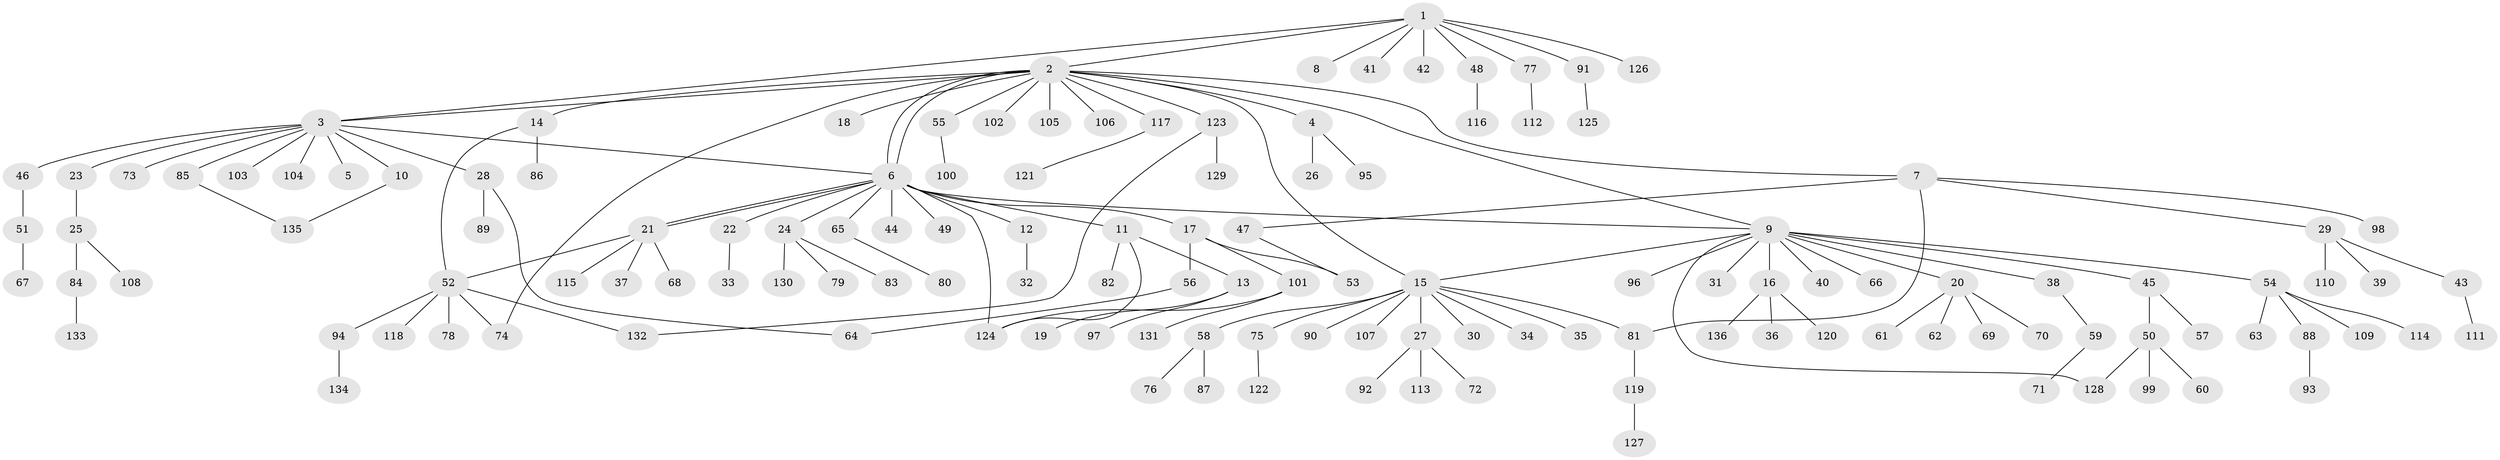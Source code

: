 // Generated by graph-tools (version 1.1) at 2025/14/03/09/25 04:14:41]
// undirected, 136 vertices, 151 edges
graph export_dot {
graph [start="1"]
  node [color=gray90,style=filled];
  1;
  2;
  3;
  4;
  5;
  6;
  7;
  8;
  9;
  10;
  11;
  12;
  13;
  14;
  15;
  16;
  17;
  18;
  19;
  20;
  21;
  22;
  23;
  24;
  25;
  26;
  27;
  28;
  29;
  30;
  31;
  32;
  33;
  34;
  35;
  36;
  37;
  38;
  39;
  40;
  41;
  42;
  43;
  44;
  45;
  46;
  47;
  48;
  49;
  50;
  51;
  52;
  53;
  54;
  55;
  56;
  57;
  58;
  59;
  60;
  61;
  62;
  63;
  64;
  65;
  66;
  67;
  68;
  69;
  70;
  71;
  72;
  73;
  74;
  75;
  76;
  77;
  78;
  79;
  80;
  81;
  82;
  83;
  84;
  85;
  86;
  87;
  88;
  89;
  90;
  91;
  92;
  93;
  94;
  95;
  96;
  97;
  98;
  99;
  100;
  101;
  102;
  103;
  104;
  105;
  106;
  107;
  108;
  109;
  110;
  111;
  112;
  113;
  114;
  115;
  116;
  117;
  118;
  119;
  120;
  121;
  122;
  123;
  124;
  125;
  126;
  127;
  128;
  129;
  130;
  131;
  132;
  133;
  134;
  135;
  136;
  1 -- 2;
  1 -- 3;
  1 -- 8;
  1 -- 41;
  1 -- 42;
  1 -- 48;
  1 -- 77;
  1 -- 91;
  1 -- 126;
  2 -- 3;
  2 -- 4;
  2 -- 6;
  2 -- 6;
  2 -- 7;
  2 -- 9;
  2 -- 14;
  2 -- 15;
  2 -- 18;
  2 -- 55;
  2 -- 74;
  2 -- 102;
  2 -- 105;
  2 -- 106;
  2 -- 117;
  2 -- 123;
  3 -- 5;
  3 -- 6;
  3 -- 10;
  3 -- 23;
  3 -- 28;
  3 -- 46;
  3 -- 73;
  3 -- 85;
  3 -- 103;
  3 -- 104;
  4 -- 26;
  4 -- 95;
  6 -- 9;
  6 -- 11;
  6 -- 12;
  6 -- 17;
  6 -- 21;
  6 -- 21;
  6 -- 22;
  6 -- 24;
  6 -- 44;
  6 -- 49;
  6 -- 65;
  6 -- 124;
  7 -- 29;
  7 -- 47;
  7 -- 81;
  7 -- 98;
  9 -- 15;
  9 -- 16;
  9 -- 20;
  9 -- 31;
  9 -- 38;
  9 -- 40;
  9 -- 45;
  9 -- 54;
  9 -- 66;
  9 -- 96;
  9 -- 128;
  10 -- 135;
  11 -- 13;
  11 -- 82;
  11 -- 124;
  12 -- 32;
  13 -- 19;
  13 -- 97;
  14 -- 52;
  14 -- 86;
  15 -- 27;
  15 -- 30;
  15 -- 34;
  15 -- 35;
  15 -- 58;
  15 -- 75;
  15 -- 81;
  15 -- 90;
  15 -- 107;
  16 -- 36;
  16 -- 120;
  16 -- 136;
  17 -- 53;
  17 -- 56;
  17 -- 101;
  20 -- 61;
  20 -- 62;
  20 -- 69;
  20 -- 70;
  21 -- 37;
  21 -- 52;
  21 -- 68;
  21 -- 115;
  22 -- 33;
  23 -- 25;
  24 -- 79;
  24 -- 83;
  24 -- 130;
  25 -- 84;
  25 -- 108;
  27 -- 72;
  27 -- 92;
  27 -- 113;
  28 -- 64;
  28 -- 89;
  29 -- 39;
  29 -- 43;
  29 -- 110;
  38 -- 59;
  43 -- 111;
  45 -- 50;
  45 -- 57;
  46 -- 51;
  47 -- 53;
  48 -- 116;
  50 -- 60;
  50 -- 99;
  50 -- 128;
  51 -- 67;
  52 -- 74;
  52 -- 78;
  52 -- 94;
  52 -- 118;
  52 -- 132;
  54 -- 63;
  54 -- 88;
  54 -- 109;
  54 -- 114;
  55 -- 100;
  56 -- 64;
  58 -- 76;
  58 -- 87;
  59 -- 71;
  65 -- 80;
  75 -- 122;
  77 -- 112;
  81 -- 119;
  84 -- 133;
  85 -- 135;
  88 -- 93;
  91 -- 125;
  94 -- 134;
  101 -- 124;
  101 -- 131;
  117 -- 121;
  119 -- 127;
  123 -- 129;
  123 -- 132;
}

